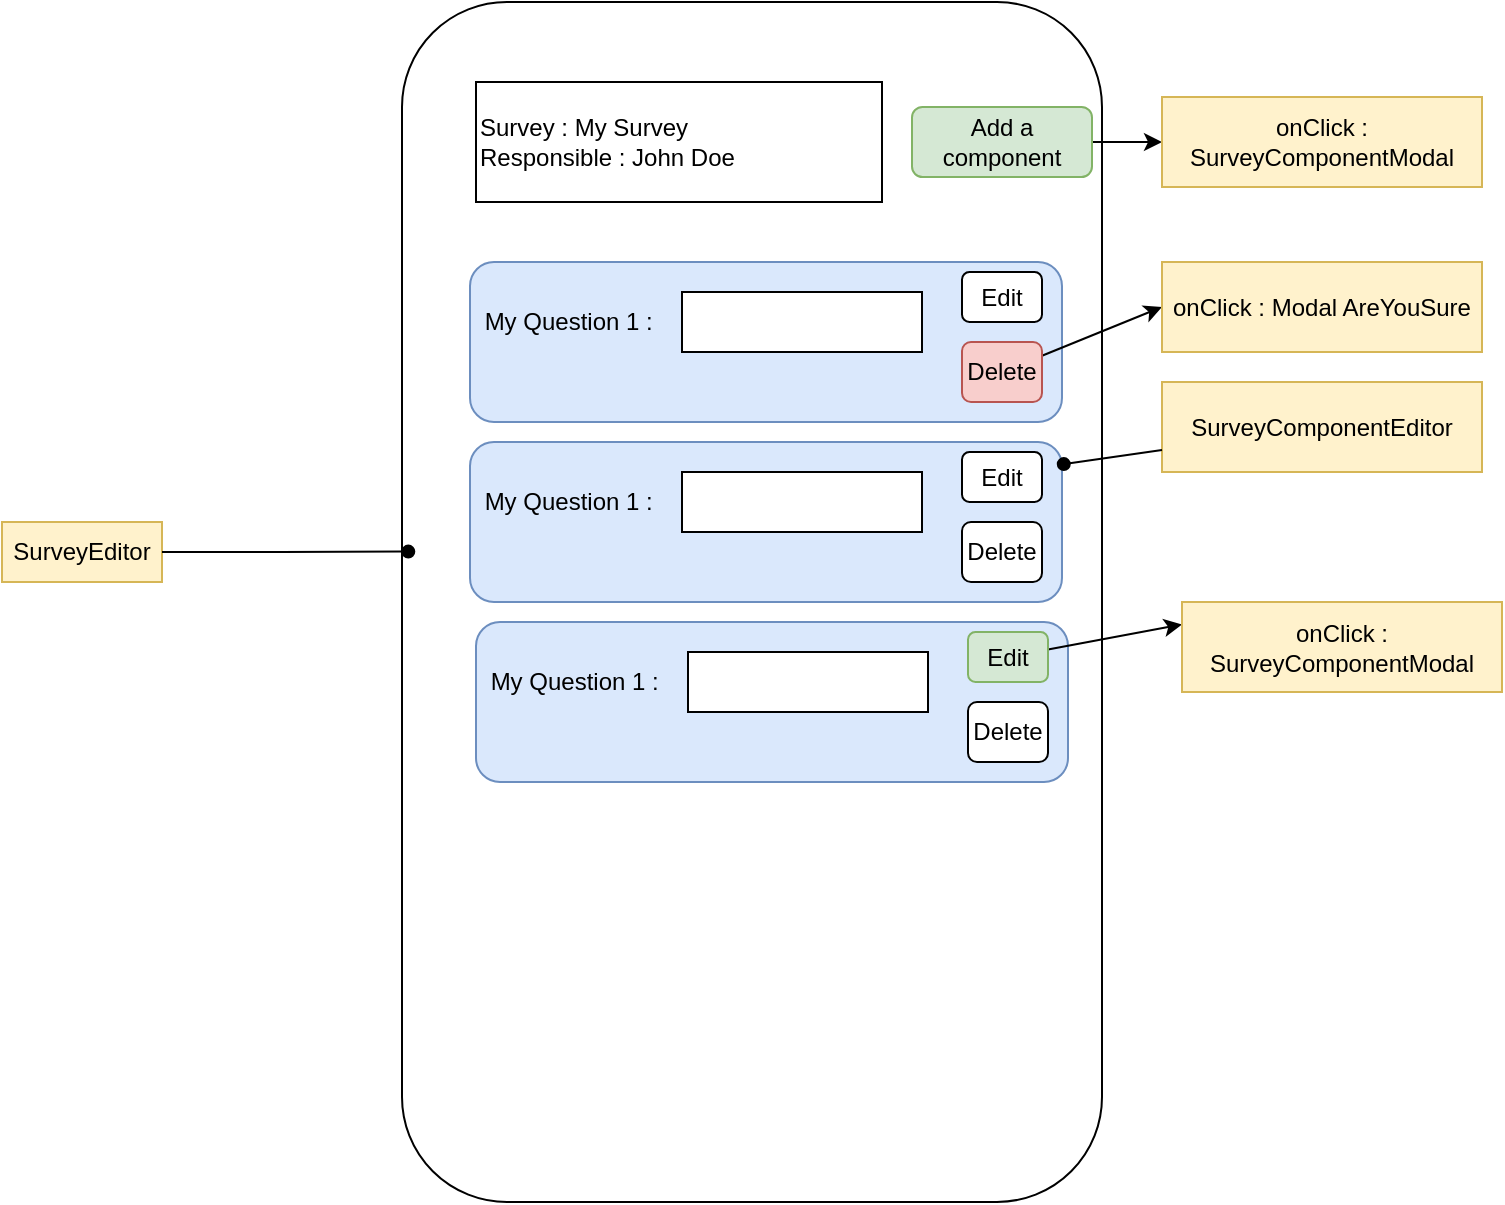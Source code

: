 <mxfile version="27.0.9">
  <diagram name="Page-1" id="pJdUCZhiGt3VQFmkZCZy">
    <mxGraphModel dx="966" dy="748" grid="1" gridSize="10" guides="1" tooltips="1" connect="1" arrows="1" fold="1" page="1" pageScale="1" pageWidth="827" pageHeight="1169" math="0" shadow="0">
      <root>
        <mxCell id="0" />
        <mxCell id="1" parent="0" />
        <mxCell id="rM5HZ_eLtjVZ4c2VB4Eq-8" value="" style="rounded=1;whiteSpace=wrap;html=1;" parent="1" vertex="1">
          <mxGeometry x="260" y="40" width="350" height="600" as="geometry" />
        </mxCell>
        <mxCell id="rM5HZ_eLtjVZ4c2VB4Eq-1" value="" style="rounded=1;whiteSpace=wrap;html=1;fillColor=#dae8fc;strokeColor=#6c8ebf;" parent="1" vertex="1">
          <mxGeometry x="294" y="260" width="296" height="80" as="geometry" />
        </mxCell>
        <mxCell id="rM5HZ_eLtjVZ4c2VB4Eq-2" value="My Question 1 :&amp;nbsp;" style="text;html=1;align=center;verticalAlign=middle;whiteSpace=wrap;rounded=0;" parent="1" vertex="1">
          <mxGeometry x="300" y="275" width="90" height="30" as="geometry" />
        </mxCell>
        <mxCell id="rM5HZ_eLtjVZ4c2VB4Eq-3" value="" style="rounded=0;whiteSpace=wrap;html=1;" parent="1" vertex="1">
          <mxGeometry x="400" y="275" width="120" height="30" as="geometry" />
        </mxCell>
        <mxCell id="rM5HZ_eLtjVZ4c2VB4Eq-4" value="Edit" style="rounded=1;whiteSpace=wrap;html=1;" parent="1" vertex="1">
          <mxGeometry x="540" y="265" width="40" height="25" as="geometry" />
        </mxCell>
        <mxCell id="rM5HZ_eLtjVZ4c2VB4Eq-5" value="Delete" style="rounded=1;whiteSpace=wrap;html=1;" parent="1" vertex="1">
          <mxGeometry x="540" y="300" width="40" height="30" as="geometry" />
        </mxCell>
        <mxCell id="rM5HZ_eLtjVZ4c2VB4Eq-6" value="SurveyComponentEditor" style="rounded=0;whiteSpace=wrap;html=1;fillColor=#fff2cc;strokeColor=#d6b656;" parent="1" vertex="1">
          <mxGeometry x="640" y="230" width="160" height="45" as="geometry" />
        </mxCell>
        <mxCell id="rM5HZ_eLtjVZ4c2VB4Eq-7" style="rounded=0;orthogonalLoop=1;jettySize=auto;html=1;entryX=1.003;entryY=0.138;entryDx=0;entryDy=0;entryPerimeter=0;endArrow=oval;endFill=1;" parent="1" source="rM5HZ_eLtjVZ4c2VB4Eq-6" target="rM5HZ_eLtjVZ4c2VB4Eq-1" edge="1">
          <mxGeometry relative="1" as="geometry" />
        </mxCell>
        <mxCell id="rM5HZ_eLtjVZ4c2VB4Eq-9" value="Survey : My Survey&lt;br&gt;Responsible : John Doe" style="rounded=0;whiteSpace=wrap;html=1;align=left;" parent="1" vertex="1">
          <mxGeometry x="297" y="80" width="203" height="60" as="geometry" />
        </mxCell>
        <mxCell id="rM5HZ_eLtjVZ4c2VB4Eq-25" style="edgeStyle=orthogonalEdgeStyle;rounded=0;orthogonalLoop=1;jettySize=auto;html=1;entryX=0;entryY=0.5;entryDx=0;entryDy=0;" parent="1" source="rM5HZ_eLtjVZ4c2VB4Eq-11" target="rM5HZ_eLtjVZ4c2VB4Eq-24" edge="1">
          <mxGeometry relative="1" as="geometry" />
        </mxCell>
        <mxCell id="rM5HZ_eLtjVZ4c2VB4Eq-11" value="Add a component" style="rounded=1;whiteSpace=wrap;html=1;fillColor=#d5e8d4;strokeColor=#82b366;" parent="1" vertex="1">
          <mxGeometry x="515" y="92.5" width="90" height="35" as="geometry" />
        </mxCell>
        <mxCell id="rM5HZ_eLtjVZ4c2VB4Eq-12" value="" style="rounded=1;whiteSpace=wrap;html=1;fillColor=#dae8fc;strokeColor=#6c8ebf;" parent="1" vertex="1">
          <mxGeometry x="297" y="350" width="296" height="80" as="geometry" />
        </mxCell>
        <mxCell id="rM5HZ_eLtjVZ4c2VB4Eq-13" value="My Question 1 :&amp;nbsp;" style="text;html=1;align=center;verticalAlign=middle;whiteSpace=wrap;rounded=0;" parent="1" vertex="1">
          <mxGeometry x="303" y="365" width="90" height="30" as="geometry" />
        </mxCell>
        <mxCell id="rM5HZ_eLtjVZ4c2VB4Eq-14" value="" style="rounded=0;whiteSpace=wrap;html=1;" parent="1" vertex="1">
          <mxGeometry x="403" y="365" width="120" height="30" as="geometry" />
        </mxCell>
        <mxCell id="rM5HZ_eLtjVZ4c2VB4Eq-23" style="rounded=0;orthogonalLoop=1;jettySize=auto;html=1;entryX=0;entryY=0.25;entryDx=0;entryDy=0;" parent="1" source="rM5HZ_eLtjVZ4c2VB4Eq-15" target="rM5HZ_eLtjVZ4c2VB4Eq-22" edge="1">
          <mxGeometry relative="1" as="geometry" />
        </mxCell>
        <mxCell id="rM5HZ_eLtjVZ4c2VB4Eq-15" value="Edit" style="rounded=1;whiteSpace=wrap;html=1;fillColor=#d5e8d4;strokeColor=#82b366;" parent="1" vertex="1">
          <mxGeometry x="543" y="355" width="40" height="25" as="geometry" />
        </mxCell>
        <mxCell id="rM5HZ_eLtjVZ4c2VB4Eq-16" value="Delete" style="rounded=1;whiteSpace=wrap;html=1;" parent="1" vertex="1">
          <mxGeometry x="543" y="390" width="40" height="30" as="geometry" />
        </mxCell>
        <mxCell id="rM5HZ_eLtjVZ4c2VB4Eq-17" value="" style="rounded=1;whiteSpace=wrap;html=1;fillColor=#dae8fc;strokeColor=#6c8ebf;" parent="1" vertex="1">
          <mxGeometry x="294" y="170" width="296" height="80" as="geometry" />
        </mxCell>
        <mxCell id="rM5HZ_eLtjVZ4c2VB4Eq-18" value="My Question 1 :&amp;nbsp;" style="text;html=1;align=center;verticalAlign=middle;whiteSpace=wrap;rounded=0;" parent="1" vertex="1">
          <mxGeometry x="300" y="185" width="90" height="30" as="geometry" />
        </mxCell>
        <mxCell id="rM5HZ_eLtjVZ4c2VB4Eq-19" value="" style="rounded=0;whiteSpace=wrap;html=1;" parent="1" vertex="1">
          <mxGeometry x="400" y="185" width="120" height="30" as="geometry" />
        </mxCell>
        <mxCell id="rM5HZ_eLtjVZ4c2VB4Eq-20" value="Edit" style="rounded=1;whiteSpace=wrap;html=1;" parent="1" vertex="1">
          <mxGeometry x="540" y="175" width="40" height="25" as="geometry" />
        </mxCell>
        <mxCell id="rM5HZ_eLtjVZ4c2VB4Eq-27" style="rounded=0;orthogonalLoop=1;jettySize=auto;html=1;entryX=0;entryY=0.5;entryDx=0;entryDy=0;" parent="1" source="rM5HZ_eLtjVZ4c2VB4Eq-21" target="rM5HZ_eLtjVZ4c2VB4Eq-26" edge="1">
          <mxGeometry relative="1" as="geometry" />
        </mxCell>
        <mxCell id="rM5HZ_eLtjVZ4c2VB4Eq-21" value="Delete" style="rounded=1;whiteSpace=wrap;html=1;fillColor=#f8cecc;strokeColor=#b85450;" parent="1" vertex="1">
          <mxGeometry x="540" y="210" width="40" height="30" as="geometry" />
        </mxCell>
        <mxCell id="rM5HZ_eLtjVZ4c2VB4Eq-22" value="onClick : SurveyComponentModal" style="rounded=0;whiteSpace=wrap;html=1;fillColor=#fff2cc;strokeColor=#d6b656;" parent="1" vertex="1">
          <mxGeometry x="650" y="340" width="160" height="45" as="geometry" />
        </mxCell>
        <mxCell id="rM5HZ_eLtjVZ4c2VB4Eq-24" value="onClick : SurveyComponentModal" style="rounded=0;whiteSpace=wrap;html=1;fillColor=#fff2cc;strokeColor=#d6b656;" parent="1" vertex="1">
          <mxGeometry x="640" y="87.5" width="160" height="45" as="geometry" />
        </mxCell>
        <mxCell id="rM5HZ_eLtjVZ4c2VB4Eq-26" value="onClick : Modal AreYouSure" style="rounded=0;whiteSpace=wrap;html=1;fillColor=#fff2cc;strokeColor=#d6b656;" parent="1" vertex="1">
          <mxGeometry x="640" y="170" width="160" height="45" as="geometry" />
        </mxCell>
        <mxCell id="WbUbYImGP-WEAsZe8228-1" value="SurveyEditor" style="text;html=1;align=center;verticalAlign=middle;whiteSpace=wrap;rounded=0;fillColor=#fff2cc;strokeColor=#d6b656;" vertex="1" parent="1">
          <mxGeometry x="60" y="300" width="80" height="30" as="geometry" />
        </mxCell>
        <mxCell id="WbUbYImGP-WEAsZe8228-2" style="edgeStyle=orthogonalEdgeStyle;rounded=0;orthogonalLoop=1;jettySize=auto;html=1;entryX=0.009;entryY=0.458;entryDx=0;entryDy=0;entryPerimeter=0;endArrow=oval;endFill=1;" edge="1" parent="1" source="WbUbYImGP-WEAsZe8228-1" target="rM5HZ_eLtjVZ4c2VB4Eq-8">
          <mxGeometry relative="1" as="geometry" />
        </mxCell>
      </root>
    </mxGraphModel>
  </diagram>
</mxfile>
